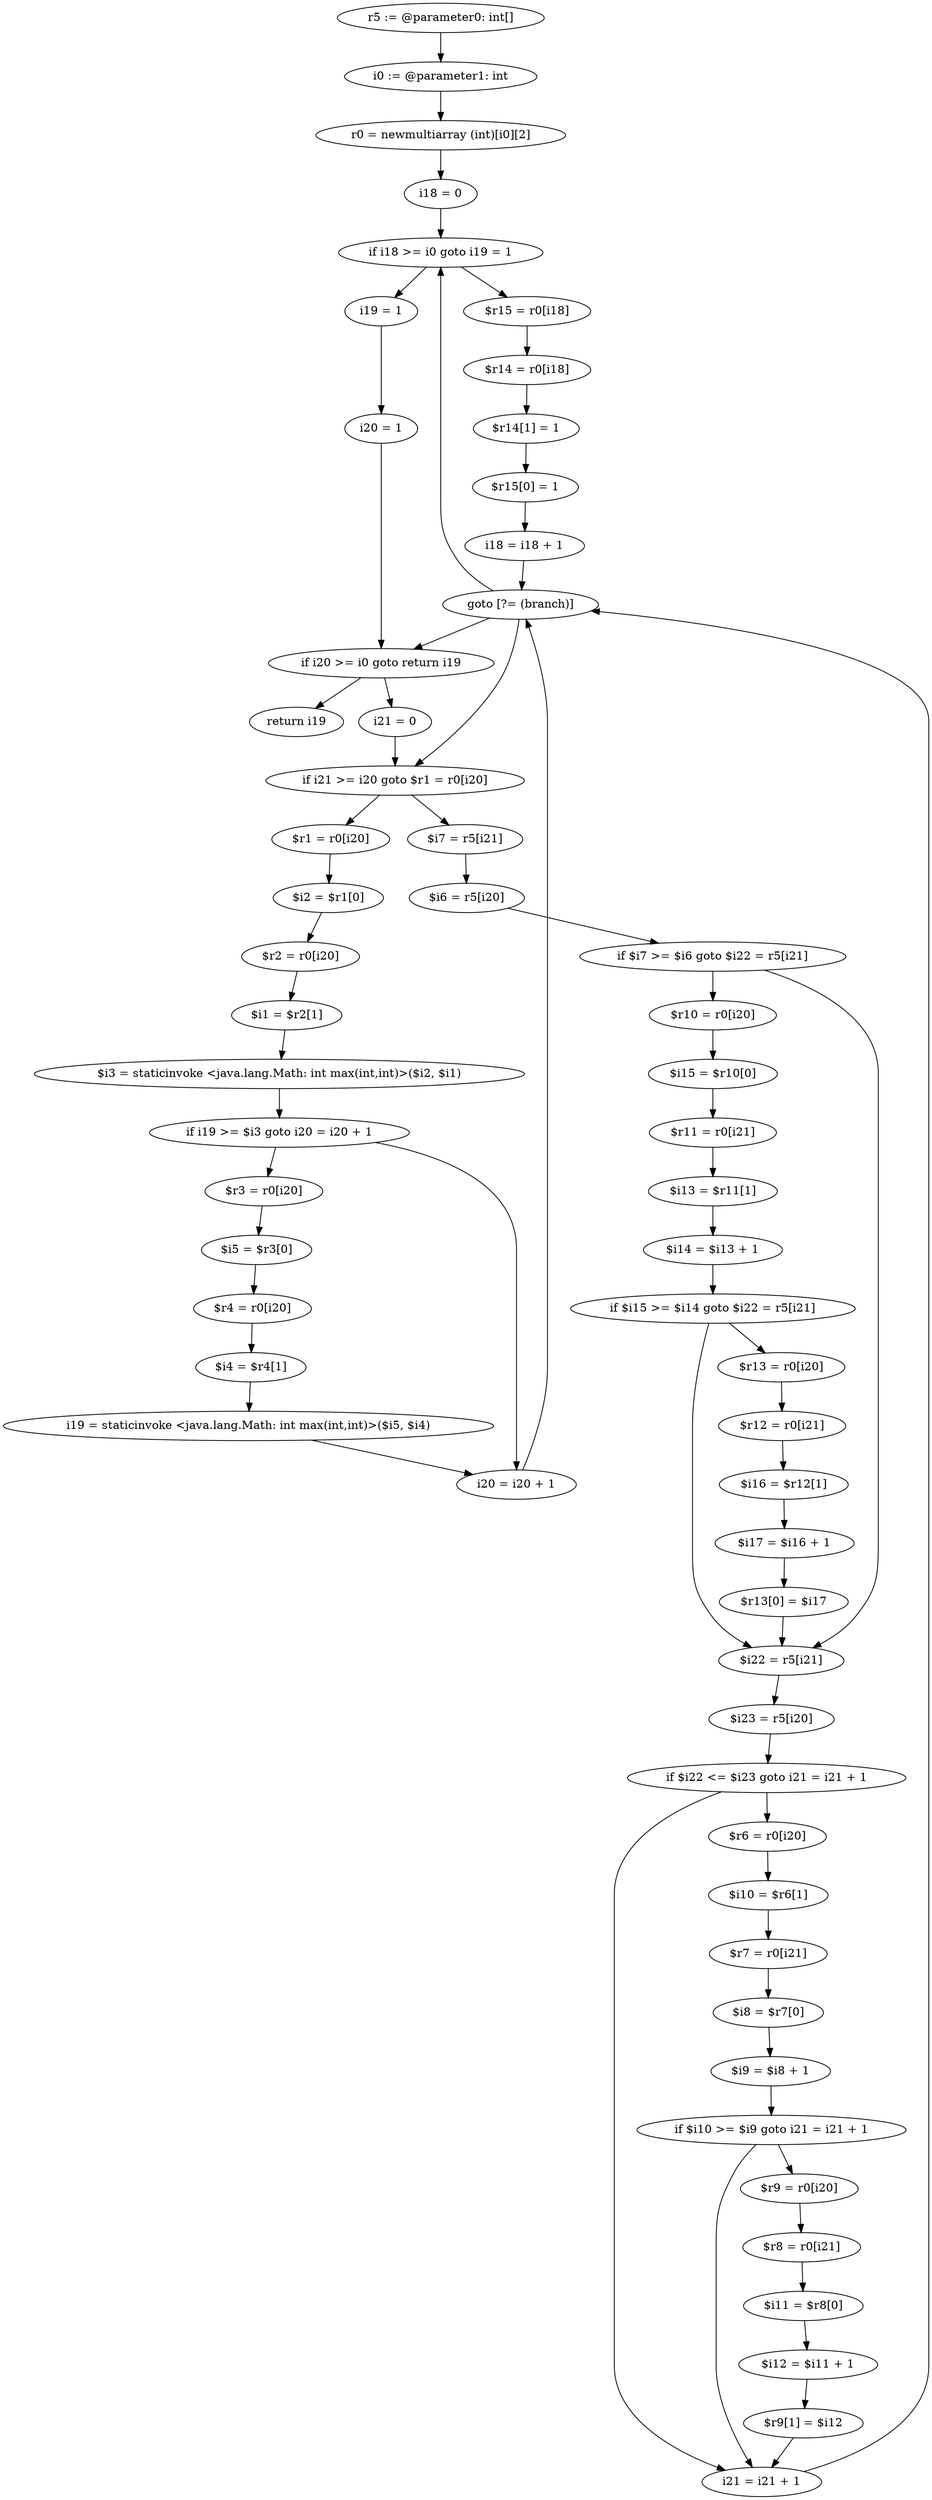 digraph "unitGraph" {
    "r5 := @parameter0: int[]"
    "i0 := @parameter1: int"
    "r0 = newmultiarray (int)[i0][2]"
    "i18 = 0"
    "if i18 >= i0 goto i19 = 1"
    "$r15 = r0[i18]"
    "$r14 = r0[i18]"
    "$r14[1] = 1"
    "$r15[0] = 1"
    "i18 = i18 + 1"
    "goto [?= (branch)]"
    "i19 = 1"
    "i20 = 1"
    "if i20 >= i0 goto return i19"
    "i21 = 0"
    "if i21 >= i20 goto $r1 = r0[i20]"
    "$i7 = r5[i21]"
    "$i6 = r5[i20]"
    "if $i7 >= $i6 goto $i22 = r5[i21]"
    "$r10 = r0[i20]"
    "$i15 = $r10[0]"
    "$r11 = r0[i21]"
    "$i13 = $r11[1]"
    "$i14 = $i13 + 1"
    "if $i15 >= $i14 goto $i22 = r5[i21]"
    "$r13 = r0[i20]"
    "$r12 = r0[i21]"
    "$i16 = $r12[1]"
    "$i17 = $i16 + 1"
    "$r13[0] = $i17"
    "$i22 = r5[i21]"
    "$i23 = r5[i20]"
    "if $i22 <= $i23 goto i21 = i21 + 1"
    "$r6 = r0[i20]"
    "$i10 = $r6[1]"
    "$r7 = r0[i21]"
    "$i8 = $r7[0]"
    "$i9 = $i8 + 1"
    "if $i10 >= $i9 goto i21 = i21 + 1"
    "$r9 = r0[i20]"
    "$r8 = r0[i21]"
    "$i11 = $r8[0]"
    "$i12 = $i11 + 1"
    "$r9[1] = $i12"
    "i21 = i21 + 1"
    "$r1 = r0[i20]"
    "$i2 = $r1[0]"
    "$r2 = r0[i20]"
    "$i1 = $r2[1]"
    "$i3 = staticinvoke <java.lang.Math: int max(int,int)>($i2, $i1)"
    "if i19 >= $i3 goto i20 = i20 + 1"
    "$r3 = r0[i20]"
    "$i5 = $r3[0]"
    "$r4 = r0[i20]"
    "$i4 = $r4[1]"
    "i19 = staticinvoke <java.lang.Math: int max(int,int)>($i5, $i4)"
    "i20 = i20 + 1"
    "return i19"
    "r5 := @parameter0: int[]"->"i0 := @parameter1: int";
    "i0 := @parameter1: int"->"r0 = newmultiarray (int)[i0][2]";
    "r0 = newmultiarray (int)[i0][2]"->"i18 = 0";
    "i18 = 0"->"if i18 >= i0 goto i19 = 1";
    "if i18 >= i0 goto i19 = 1"->"$r15 = r0[i18]";
    "if i18 >= i0 goto i19 = 1"->"i19 = 1";
    "$r15 = r0[i18]"->"$r14 = r0[i18]";
    "$r14 = r0[i18]"->"$r14[1] = 1";
    "$r14[1] = 1"->"$r15[0] = 1";
    "$r15[0] = 1"->"i18 = i18 + 1";
    "i18 = i18 + 1"->"goto [?= (branch)]";
    "goto [?= (branch)]"->"if i18 >= i0 goto i19 = 1";
    "i19 = 1"->"i20 = 1";
    "i20 = 1"->"if i20 >= i0 goto return i19";
    "if i20 >= i0 goto return i19"->"i21 = 0";
    "if i20 >= i0 goto return i19"->"return i19";
    "i21 = 0"->"if i21 >= i20 goto $r1 = r0[i20]";
    "if i21 >= i20 goto $r1 = r0[i20]"->"$i7 = r5[i21]";
    "if i21 >= i20 goto $r1 = r0[i20]"->"$r1 = r0[i20]";
    "$i7 = r5[i21]"->"$i6 = r5[i20]";
    "$i6 = r5[i20]"->"if $i7 >= $i6 goto $i22 = r5[i21]";
    "if $i7 >= $i6 goto $i22 = r5[i21]"->"$r10 = r0[i20]";
    "if $i7 >= $i6 goto $i22 = r5[i21]"->"$i22 = r5[i21]";
    "$r10 = r0[i20]"->"$i15 = $r10[0]";
    "$i15 = $r10[0]"->"$r11 = r0[i21]";
    "$r11 = r0[i21]"->"$i13 = $r11[1]";
    "$i13 = $r11[1]"->"$i14 = $i13 + 1";
    "$i14 = $i13 + 1"->"if $i15 >= $i14 goto $i22 = r5[i21]";
    "if $i15 >= $i14 goto $i22 = r5[i21]"->"$r13 = r0[i20]";
    "if $i15 >= $i14 goto $i22 = r5[i21]"->"$i22 = r5[i21]";
    "$r13 = r0[i20]"->"$r12 = r0[i21]";
    "$r12 = r0[i21]"->"$i16 = $r12[1]";
    "$i16 = $r12[1]"->"$i17 = $i16 + 1";
    "$i17 = $i16 + 1"->"$r13[0] = $i17";
    "$r13[0] = $i17"->"$i22 = r5[i21]";
    "$i22 = r5[i21]"->"$i23 = r5[i20]";
    "$i23 = r5[i20]"->"if $i22 <= $i23 goto i21 = i21 + 1";
    "if $i22 <= $i23 goto i21 = i21 + 1"->"$r6 = r0[i20]";
    "if $i22 <= $i23 goto i21 = i21 + 1"->"i21 = i21 + 1";
    "$r6 = r0[i20]"->"$i10 = $r6[1]";
    "$i10 = $r6[1]"->"$r7 = r0[i21]";
    "$r7 = r0[i21]"->"$i8 = $r7[0]";
    "$i8 = $r7[0]"->"$i9 = $i8 + 1";
    "$i9 = $i8 + 1"->"if $i10 >= $i9 goto i21 = i21 + 1";
    "if $i10 >= $i9 goto i21 = i21 + 1"->"$r9 = r0[i20]";
    "if $i10 >= $i9 goto i21 = i21 + 1"->"i21 = i21 + 1";
    "$r9 = r0[i20]"->"$r8 = r0[i21]";
    "$r8 = r0[i21]"->"$i11 = $r8[0]";
    "$i11 = $r8[0]"->"$i12 = $i11 + 1";
    "$i12 = $i11 + 1"->"$r9[1] = $i12";
    "$r9[1] = $i12"->"i21 = i21 + 1";
    "i21 = i21 + 1"->"goto [?= (branch)]";
    "goto [?= (branch)]"->"if i21 >= i20 goto $r1 = r0[i20]";
    "$r1 = r0[i20]"->"$i2 = $r1[0]";
    "$i2 = $r1[0]"->"$r2 = r0[i20]";
    "$r2 = r0[i20]"->"$i1 = $r2[1]";
    "$i1 = $r2[1]"->"$i3 = staticinvoke <java.lang.Math: int max(int,int)>($i2, $i1)";
    "$i3 = staticinvoke <java.lang.Math: int max(int,int)>($i2, $i1)"->"if i19 >= $i3 goto i20 = i20 + 1";
    "if i19 >= $i3 goto i20 = i20 + 1"->"$r3 = r0[i20]";
    "if i19 >= $i3 goto i20 = i20 + 1"->"i20 = i20 + 1";
    "$r3 = r0[i20]"->"$i5 = $r3[0]";
    "$i5 = $r3[0]"->"$r4 = r0[i20]";
    "$r4 = r0[i20]"->"$i4 = $r4[1]";
    "$i4 = $r4[1]"->"i19 = staticinvoke <java.lang.Math: int max(int,int)>($i5, $i4)";
    "i19 = staticinvoke <java.lang.Math: int max(int,int)>($i5, $i4)"->"i20 = i20 + 1";
    "i20 = i20 + 1"->"goto [?= (branch)]";
    "goto [?= (branch)]"->"if i20 >= i0 goto return i19";
}
